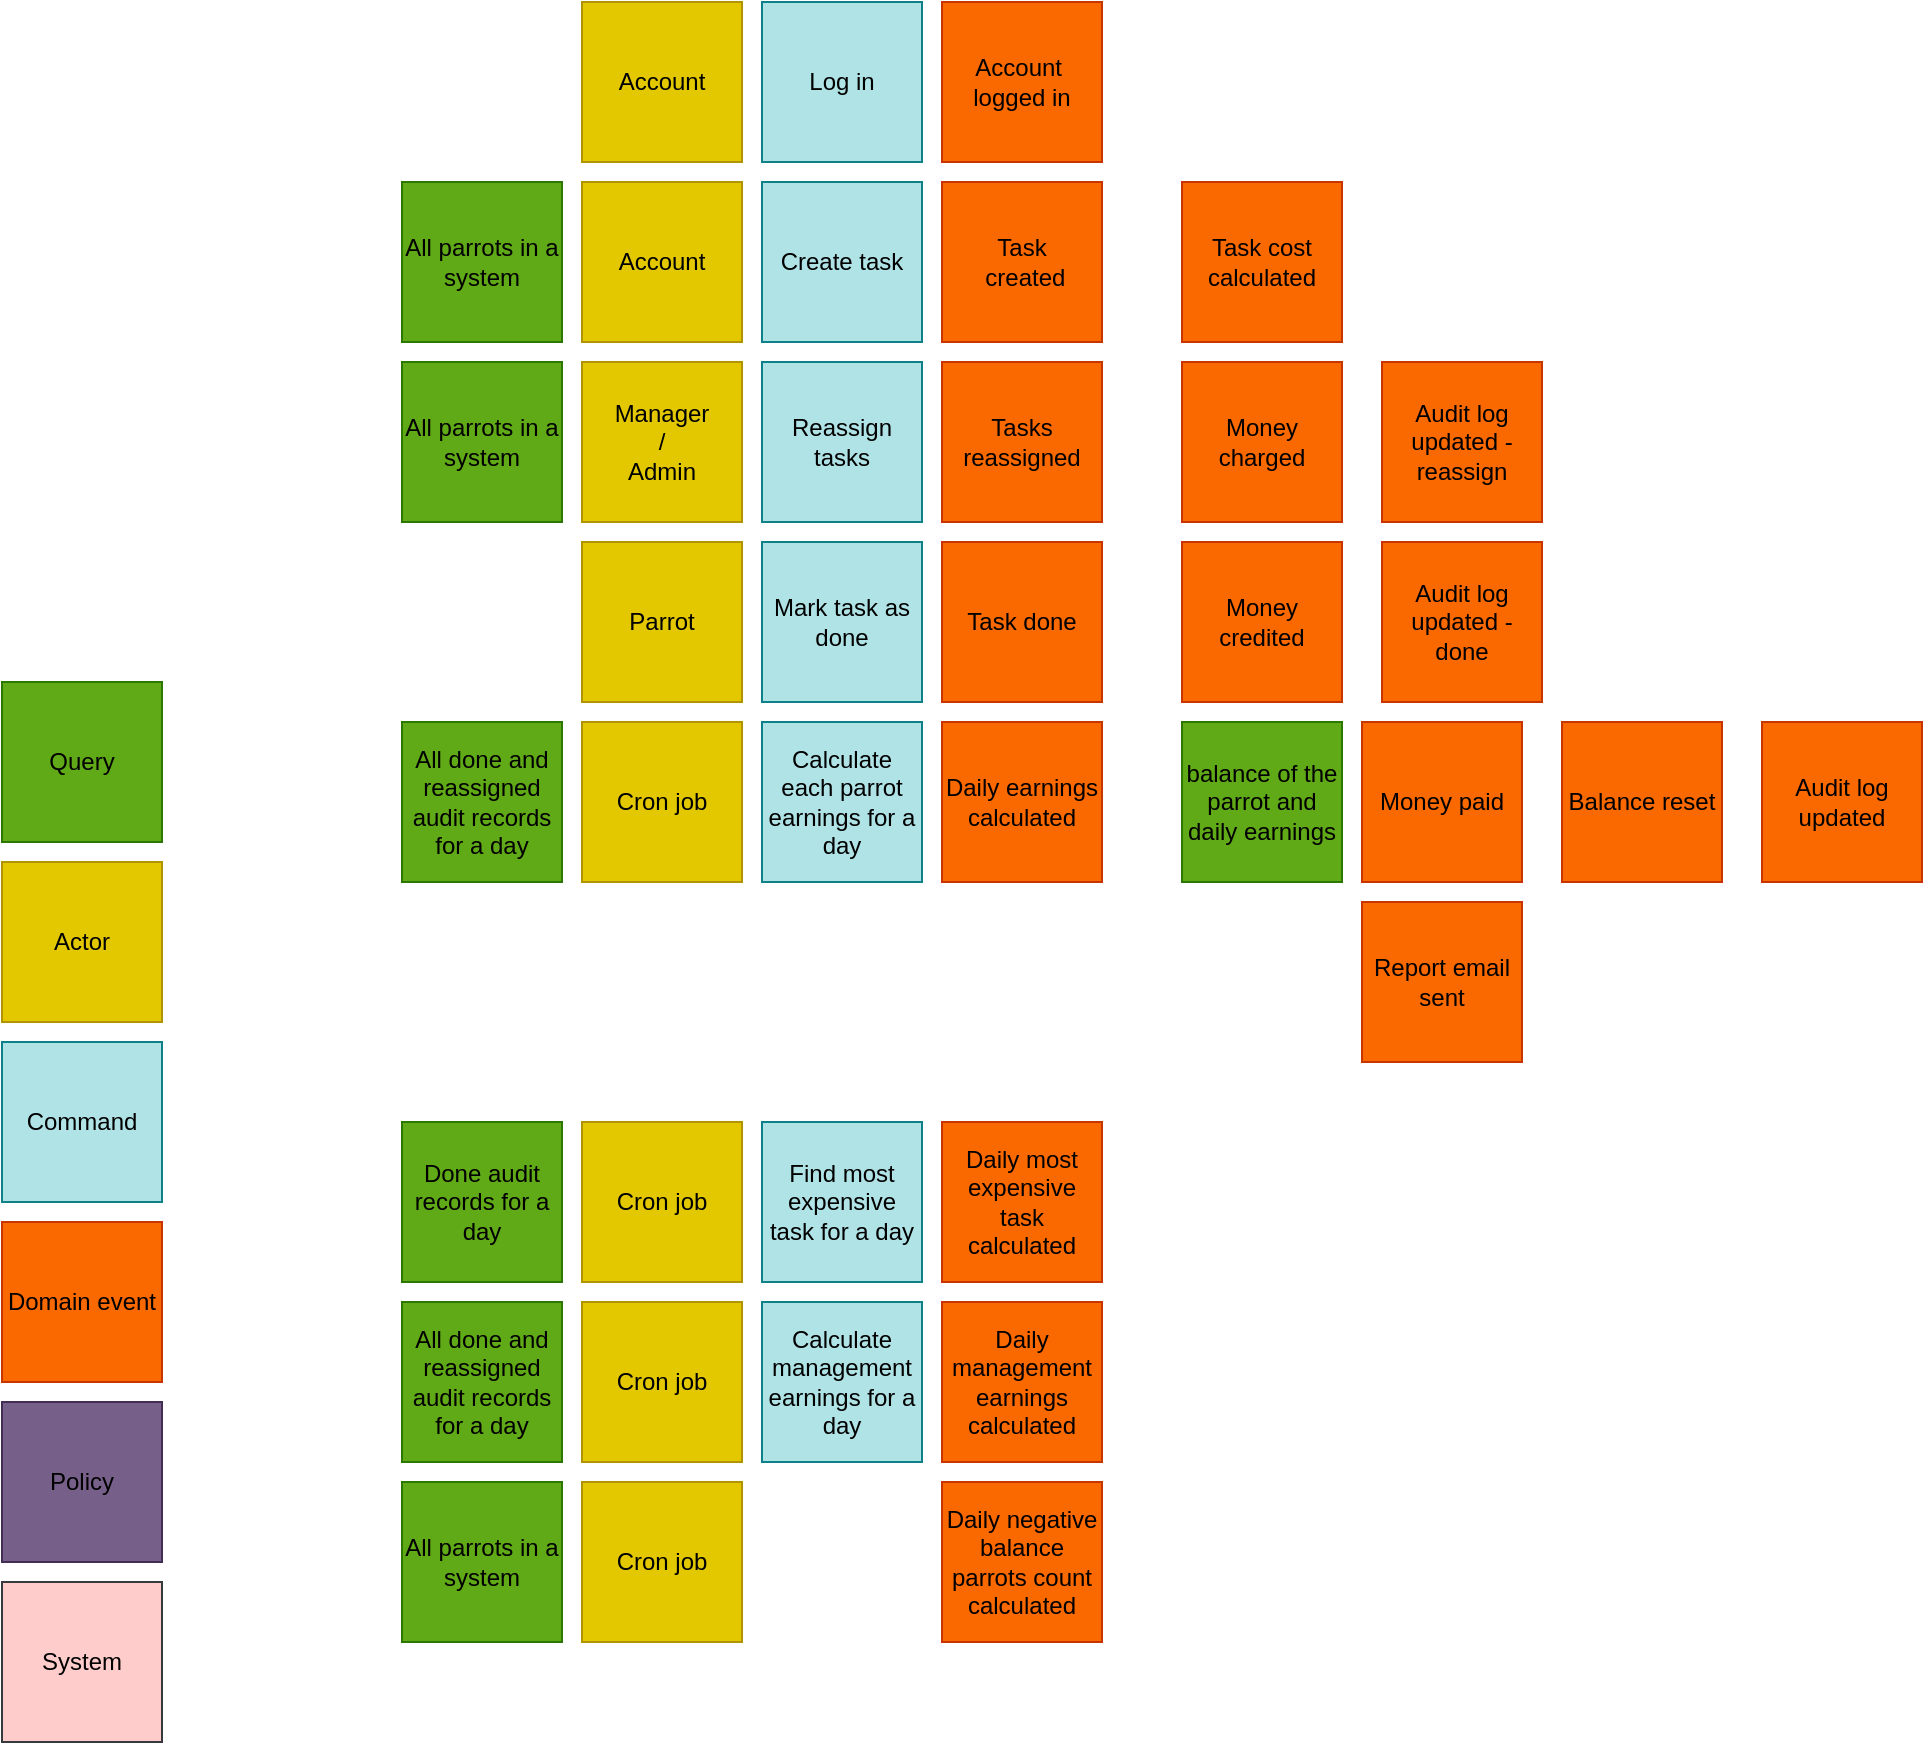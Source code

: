 <mxfile>
    <diagram id="uNnZSbMdCMKl7JxBLD7i" name="Page-1">
        <mxGraphModel dx="2055" dy="1593" grid="1" gridSize="10" guides="1" tooltips="1" connect="1" arrows="1" fold="1" page="0" pageScale="1" pageWidth="850" pageHeight="1100" math="0" shadow="0">
            <root>
                <mxCell id="0"/>
                <mxCell id="1" parent="0"/>
                <mxCell id="2" value="&lt;font color=&quot;#000000&quot;&gt;Query&lt;/font&gt;" style="whiteSpace=wrap;html=1;aspect=fixed;fillColor=#60a917;fontColor=#ffffff;strokeColor=#2D7600;" vertex="1" parent="1">
                    <mxGeometry x="30" y="30" width="80" height="80" as="geometry"/>
                </mxCell>
                <mxCell id="3" value="Actor" style="whiteSpace=wrap;html=1;aspect=fixed;fillColor=#e3c800;fontColor=#000000;strokeColor=#B09500;" vertex="1" parent="1">
                    <mxGeometry x="30" y="120" width="80" height="80" as="geometry"/>
                </mxCell>
                <mxCell id="5" value="&lt;font color=&quot;#000000&quot;&gt;Command&lt;/font&gt;" style="whiteSpace=wrap;html=1;aspect=fixed;fillColor=#b0e3e6;strokeColor=#0e8088;" vertex="1" parent="1">
                    <mxGeometry x="30" y="210" width="80" height="80" as="geometry"/>
                </mxCell>
                <mxCell id="6" value="Domain event" style="whiteSpace=wrap;html=1;aspect=fixed;fontColor=#000000;fillColor=#fa6800;strokeColor=#C73500;" vertex="1" parent="1">
                    <mxGeometry x="30" y="300" width="80" height="80" as="geometry"/>
                </mxCell>
                <mxCell id="7" value="&lt;font color=&quot;#000000&quot;&gt;Policy&lt;/font&gt;" style="whiteSpace=wrap;html=1;aspect=fixed;fontColor=#ffffff;fillColor=#76608a;strokeColor=#432D57;" vertex="1" parent="1">
                    <mxGeometry x="30" y="390" width="80" height="80" as="geometry"/>
                </mxCell>
                <mxCell id="8" value="&lt;font color=&quot;#000000&quot;&gt;System&lt;/font&gt;" style="whiteSpace=wrap;html=1;aspect=fixed;fillColor=#ffcccc;strokeColor=#36393d;" vertex="1" parent="1">
                    <mxGeometry x="30" y="480" width="80" height="80" as="geometry"/>
                </mxCell>
                <mxCell id="12" value="Account&amp;nbsp; logged in" style="whiteSpace=wrap;html=1;aspect=fixed;fontColor=#000000;fillColor=#fa6800;strokeColor=#C73500;" vertex="1" parent="1">
                    <mxGeometry x="500" y="-310" width="80" height="80" as="geometry"/>
                </mxCell>
                <mxCell id="14" value="Task&lt;br&gt;&amp;nbsp;created" style="whiteSpace=wrap;html=1;aspect=fixed;fontColor=#000000;fillColor=#fa6800;strokeColor=#C73500;" vertex="1" parent="1">
                    <mxGeometry x="500" y="-220" width="80" height="80" as="geometry"/>
                </mxCell>
                <mxCell id="15" value="Tasks reassigned" style="whiteSpace=wrap;html=1;aspect=fixed;fontColor=#000000;fillColor=#fa6800;strokeColor=#C73500;" vertex="1" parent="1">
                    <mxGeometry x="500" y="-130" width="80" height="80" as="geometry"/>
                </mxCell>
                <mxCell id="16" value="Task done" style="whiteSpace=wrap;html=1;aspect=fixed;fontColor=#000000;fillColor=#fa6800;strokeColor=#C73500;" vertex="1" parent="1">
                    <mxGeometry x="500" y="-40" width="80" height="80" as="geometry"/>
                </mxCell>
                <mxCell id="18" value="Task cost calculated" style="whiteSpace=wrap;html=1;aspect=fixed;fontColor=#000000;fillColor=#fa6800;strokeColor=#C73500;" vertex="1" parent="1">
                    <mxGeometry x="620" y="-220" width="80" height="80" as="geometry"/>
                </mxCell>
                <mxCell id="19" value="Money charged" style="whiteSpace=wrap;html=1;aspect=fixed;fontColor=#000000;fillColor=#fa6800;strokeColor=#C73500;" vertex="1" parent="1">
                    <mxGeometry x="620" y="-130" width="80" height="80" as="geometry"/>
                </mxCell>
                <mxCell id="20" value="Money credited" style="whiteSpace=wrap;html=1;aspect=fixed;fontColor=#000000;fillColor=#fa6800;strokeColor=#C73500;" vertex="1" parent="1">
                    <mxGeometry x="620" y="-40" width="80" height="80" as="geometry"/>
                </mxCell>
                <mxCell id="21" value="Daily earnings calculated" style="whiteSpace=wrap;html=1;aspect=fixed;fontColor=#000000;fillColor=#fa6800;strokeColor=#C73500;" vertex="1" parent="1">
                    <mxGeometry x="500" y="50" width="80" height="80" as="geometry"/>
                </mxCell>
                <mxCell id="22" value="Report email sent" style="whiteSpace=wrap;html=1;aspect=fixed;fontColor=#000000;fillColor=#fa6800;strokeColor=#C73500;" vertex="1" parent="1">
                    <mxGeometry x="710" y="140" width="80" height="80" as="geometry"/>
                </mxCell>
                <mxCell id="23" value="Balance reset" style="whiteSpace=wrap;html=1;aspect=fixed;fontColor=#000000;fillColor=#fa6800;strokeColor=#C73500;" vertex="1" parent="1">
                    <mxGeometry x="810" y="50" width="80" height="80" as="geometry"/>
                </mxCell>
                <mxCell id="24" value="Money paid" style="whiteSpace=wrap;html=1;aspect=fixed;fontColor=#000000;fillColor=#fa6800;strokeColor=#C73500;" vertex="1" parent="1">
                    <mxGeometry x="710" y="50" width="80" height="80" as="geometry"/>
                </mxCell>
                <mxCell id="25" value="Audit log updated" style="whiteSpace=wrap;html=1;aspect=fixed;fontColor=#000000;fillColor=#fa6800;strokeColor=#C73500;" vertex="1" parent="1">
                    <mxGeometry x="910" y="50" width="80" height="80" as="geometry"/>
                </mxCell>
                <mxCell id="26" value="Daily management earnings calculated" style="whiteSpace=wrap;html=1;aspect=fixed;fontColor=#000000;fillColor=#fa6800;strokeColor=#C73500;" vertex="1" parent="1">
                    <mxGeometry x="500" y="340" width="80" height="80" as="geometry"/>
                </mxCell>
                <mxCell id="27" value="Daily negative balance parrots count calculated" style="whiteSpace=wrap;html=1;aspect=fixed;fontColor=#000000;fillColor=#fa6800;strokeColor=#C73500;" vertex="1" parent="1">
                    <mxGeometry x="500" y="430" width="80" height="80" as="geometry"/>
                </mxCell>
                <mxCell id="28" value="Daily most expensive task calculated" style="whiteSpace=wrap;html=1;aspect=fixed;fontColor=#000000;fillColor=#fa6800;strokeColor=#C73500;" vertex="1" parent="1">
                    <mxGeometry x="500" y="250" width="80" height="80" as="geometry"/>
                </mxCell>
                <mxCell id="29" value="Account" style="whiteSpace=wrap;html=1;aspect=fixed;fillColor=#e3c800;fontColor=#000000;strokeColor=#B09500;" vertex="1" parent="1">
                    <mxGeometry x="320" y="-310" width="80" height="80" as="geometry"/>
                </mxCell>
                <mxCell id="30" value="&lt;font color=&quot;#000000&quot;&gt;Log in&lt;/font&gt;" style="whiteSpace=wrap;html=1;aspect=fixed;fillColor=#b0e3e6;strokeColor=#0e8088;" vertex="1" parent="1">
                    <mxGeometry x="410" y="-310" width="80" height="80" as="geometry"/>
                </mxCell>
                <mxCell id="31" value="Account" style="whiteSpace=wrap;html=1;aspect=fixed;fillColor=#e3c800;fontColor=#000000;strokeColor=#B09500;" vertex="1" parent="1">
                    <mxGeometry x="320" y="-220" width="80" height="80" as="geometry"/>
                </mxCell>
                <mxCell id="32" value="&lt;font color=&quot;#000000&quot;&gt;Create task&lt;/font&gt;" style="whiteSpace=wrap;html=1;aspect=fixed;fillColor=#b0e3e6;strokeColor=#0e8088;" vertex="1" parent="1">
                    <mxGeometry x="410" y="-220" width="80" height="80" as="geometry"/>
                </mxCell>
                <mxCell id="33" value="&lt;font color=&quot;#000000&quot;&gt;All parrots in a system&lt;/font&gt;" style="whiteSpace=wrap;html=1;aspect=fixed;fillColor=#60a917;fontColor=#ffffff;strokeColor=#2D7600;" vertex="1" parent="1">
                    <mxGeometry x="230" y="-220" width="80" height="80" as="geometry"/>
                </mxCell>
                <mxCell id="34" value="Manager&lt;br&gt;/&lt;br&gt;Admin" style="whiteSpace=wrap;html=1;aspect=fixed;fillColor=#e3c800;fontColor=#000000;strokeColor=#B09500;" vertex="1" parent="1">
                    <mxGeometry x="320" y="-130" width="80" height="80" as="geometry"/>
                </mxCell>
                <mxCell id="35" value="&lt;font color=&quot;#000000&quot;&gt;Reassign tasks&lt;/font&gt;" style="whiteSpace=wrap;html=1;aspect=fixed;fillColor=#b0e3e6;strokeColor=#0e8088;" vertex="1" parent="1">
                    <mxGeometry x="410" y="-130" width="80" height="80" as="geometry"/>
                </mxCell>
                <mxCell id="36" value="&lt;font color=&quot;#000000&quot;&gt;All parrots in a system&lt;/font&gt;" style="whiteSpace=wrap;html=1;aspect=fixed;fillColor=#60a917;fontColor=#ffffff;strokeColor=#2D7600;" vertex="1" parent="1">
                    <mxGeometry x="230" y="-130" width="80" height="80" as="geometry"/>
                </mxCell>
                <mxCell id="37" value="Parrot" style="whiteSpace=wrap;html=1;aspect=fixed;fillColor=#e3c800;fontColor=#000000;strokeColor=#B09500;" vertex="1" parent="1">
                    <mxGeometry x="320" y="-40" width="80" height="80" as="geometry"/>
                </mxCell>
                <mxCell id="38" value="&lt;font color=&quot;#000000&quot;&gt;Mark task as done&lt;/font&gt;" style="whiteSpace=wrap;html=1;aspect=fixed;fillColor=#b0e3e6;strokeColor=#0e8088;" vertex="1" parent="1">
                    <mxGeometry x="410" y="-40" width="80" height="80" as="geometry"/>
                </mxCell>
                <mxCell id="39" value="Audit log updated - reassign" style="whiteSpace=wrap;html=1;aspect=fixed;fontColor=#000000;fillColor=#fa6800;strokeColor=#C73500;" vertex="1" parent="1">
                    <mxGeometry x="720" y="-130" width="80" height="80" as="geometry"/>
                </mxCell>
                <mxCell id="40" value="Audit log updated - done" style="whiteSpace=wrap;html=1;aspect=fixed;fontColor=#000000;fillColor=#fa6800;strokeColor=#C73500;" vertex="1" parent="1">
                    <mxGeometry x="720" y="-40" width="80" height="80" as="geometry"/>
                </mxCell>
                <mxCell id="41" value="Cron job" style="whiteSpace=wrap;html=1;aspect=fixed;fillColor=#e3c800;fontColor=#000000;strokeColor=#B09500;" vertex="1" parent="1">
                    <mxGeometry x="320" y="340" width="80" height="80" as="geometry"/>
                </mxCell>
                <mxCell id="42" value="Cron job" style="whiteSpace=wrap;html=1;aspect=fixed;fillColor=#e3c800;fontColor=#000000;strokeColor=#B09500;" vertex="1" parent="1">
                    <mxGeometry x="320" y="250" width="80" height="80" as="geometry"/>
                </mxCell>
                <mxCell id="43" value="Cron job" style="whiteSpace=wrap;html=1;aspect=fixed;fillColor=#e3c800;fontColor=#000000;strokeColor=#B09500;" vertex="1" parent="1">
                    <mxGeometry x="320" y="430" width="80" height="80" as="geometry"/>
                </mxCell>
                <mxCell id="44" value="&lt;span style=&quot;color: rgb(0, 0, 0);&quot;&gt;Done audit records for a day&lt;/span&gt;" style="whiteSpace=wrap;html=1;aspect=fixed;fillColor=#60a917;fontColor=#ffffff;strokeColor=#2D7600;" vertex="1" parent="1">
                    <mxGeometry x="230" y="250" width="80" height="80" as="geometry"/>
                </mxCell>
                <mxCell id="45" value="&lt;font color=&quot;#000000&quot;&gt;Find most expensive task for a day&lt;/font&gt;" style="whiteSpace=wrap;html=1;aspect=fixed;fillColor=#b0e3e6;strokeColor=#0e8088;" vertex="1" parent="1">
                    <mxGeometry x="410" y="250" width="80" height="80" as="geometry"/>
                </mxCell>
                <mxCell id="46" value="&lt;font color=&quot;#000000&quot;&gt;All done and reassigned audit records for a day&lt;/font&gt;" style="whiteSpace=wrap;html=1;aspect=fixed;fillColor=#60a917;fontColor=#ffffff;strokeColor=#2D7600;" vertex="1" parent="1">
                    <mxGeometry x="230" y="340" width="80" height="80" as="geometry"/>
                </mxCell>
                <mxCell id="47" value="&lt;font color=&quot;#000000&quot;&gt;Calculate management earnings for a day&lt;/font&gt;" style="whiteSpace=wrap;html=1;aspect=fixed;fillColor=#b0e3e6;strokeColor=#0e8088;" vertex="1" parent="1">
                    <mxGeometry x="410" y="340" width="80" height="80" as="geometry"/>
                </mxCell>
                <mxCell id="48" value="Cron job" style="whiteSpace=wrap;html=1;aspect=fixed;fillColor=#e3c800;fontColor=#000000;strokeColor=#B09500;" vertex="1" parent="1">
                    <mxGeometry x="320" y="50" width="80" height="80" as="geometry"/>
                </mxCell>
                <mxCell id="49" value="&lt;font color=&quot;#000000&quot;&gt;Calculate each parrot earnings for a day&lt;/font&gt;" style="whiteSpace=wrap;html=1;aspect=fixed;fillColor=#b0e3e6;strokeColor=#0e8088;" vertex="1" parent="1">
                    <mxGeometry x="410" y="50" width="80" height="80" as="geometry"/>
                </mxCell>
                <mxCell id="50" value="&lt;span style=&quot;color: rgb(0, 0, 0);&quot;&gt;All done and reassigned audit records for a day&lt;/span&gt;" style="whiteSpace=wrap;html=1;aspect=fixed;fillColor=#60a917;fontColor=#ffffff;strokeColor=#2D7600;" vertex="1" parent="1">
                    <mxGeometry x="230" y="50" width="80" height="80" as="geometry"/>
                </mxCell>
                <mxCell id="51" value="&lt;font color=&quot;#000000&quot;&gt;All parrots in a system&lt;/font&gt;" style="whiteSpace=wrap;html=1;aspect=fixed;fillColor=#60a917;fontColor=#ffffff;strokeColor=#2D7600;" vertex="1" parent="1">
                    <mxGeometry x="230" y="430" width="80" height="80" as="geometry"/>
                </mxCell>
                <mxCell id="52" value="&lt;font color=&quot;#000000&quot;&gt;balance of the parrot and daily earnings&lt;/font&gt;" style="whiteSpace=wrap;html=1;aspect=fixed;fillColor=#60a917;fontColor=#ffffff;strokeColor=#2D7600;" vertex="1" parent="1">
                    <mxGeometry x="620" y="50" width="80" height="80" as="geometry"/>
                </mxCell>
            </root>
        </mxGraphModel>
    </diagram>
</mxfile>